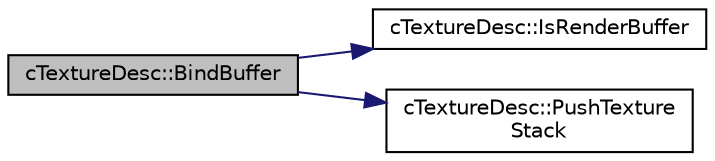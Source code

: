 digraph "cTextureDesc::BindBuffer"
{
 // LATEX_PDF_SIZE
  edge [fontname="Helvetica",fontsize="10",labelfontname="Helvetica",labelfontsize="10"];
  node [fontname="Helvetica",fontsize="10",shape=record];
  rankdir="LR";
  Node1 [label="cTextureDesc::BindBuffer",height=0.2,width=0.4,color="black", fillcolor="grey75", style="filled", fontcolor="black",tooltip=" "];
  Node1 -> Node2 [color="midnightblue",fontsize="10",style="solid",fontname="Helvetica"];
  Node2 [label="cTextureDesc::IsRenderBuffer",height=0.2,width=0.4,color="black", fillcolor="white", style="filled",URL="$classc_texture_desc.html#a1c1d5f51fc2693d16ddcf85791924167",tooltip=" "];
  Node1 -> Node3 [color="midnightblue",fontsize="10",style="solid",fontname="Helvetica"];
  Node3 [label="cTextureDesc::PushTexture\lStack",height=0.2,width=0.4,color="black", fillcolor="white", style="filled",URL="$classc_texture_desc.html#a40c74d7a901ac00b3f8b692e5a92822a",tooltip=" "];
}
